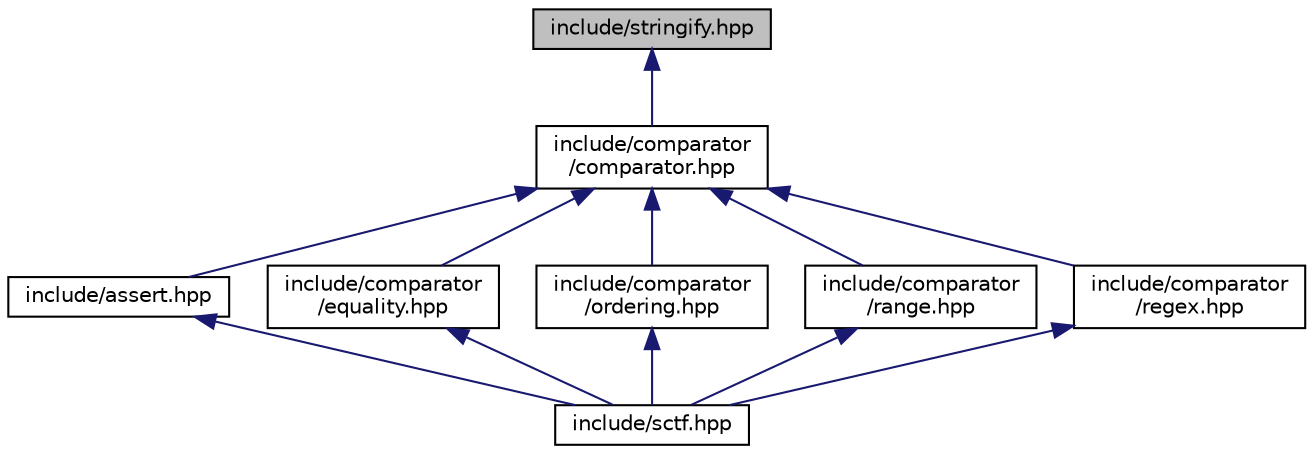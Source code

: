 digraph "include/stringify.hpp"
{
  edge [fontname="Helvetica",fontsize="10",labelfontname="Helvetica",labelfontsize="10"];
  node [fontname="Helvetica",fontsize="10",shape=record];
  Node15 [label="include/stringify.hpp",height=0.2,width=0.4,color="black", fillcolor="grey75", style="filled", fontcolor="black"];
  Node15 -> Node16 [dir="back",color="midnightblue",fontsize="10",style="solid",fontname="Helvetica"];
  Node16 [label="include/comparator\l/comparator.hpp",height=0.2,width=0.4,color="black", fillcolor="white", style="filled",URL="$comparator_8hpp.html"];
  Node16 -> Node17 [dir="back",color="midnightblue",fontsize="10",style="solid",fontname="Helvetica"];
  Node17 [label="include/assert.hpp",height=0.2,width=0.4,color="black", fillcolor="white", style="filled",URL="$assert_8hpp.html"];
  Node17 -> Node18 [dir="back",color="midnightblue",fontsize="10",style="solid",fontname="Helvetica"];
  Node18 [label="include/sctf.hpp",height=0.2,width=0.4,color="black", fillcolor="white", style="filled",URL="$sctf_8hpp.html"];
  Node16 -> Node19 [dir="back",color="midnightblue",fontsize="10",style="solid",fontname="Helvetica"];
  Node19 [label="include/comparator\l/equality.hpp",height=0.2,width=0.4,color="black", fillcolor="white", style="filled",URL="$equality_8hpp.html"];
  Node19 -> Node18 [dir="back",color="midnightblue",fontsize="10",style="solid",fontname="Helvetica"];
  Node16 -> Node20 [dir="back",color="midnightblue",fontsize="10",style="solid",fontname="Helvetica"];
  Node20 [label="include/comparator\l/ordering.hpp",height=0.2,width=0.4,color="black", fillcolor="white", style="filled",URL="$ordering_8hpp_source.html"];
  Node20 -> Node18 [dir="back",color="midnightblue",fontsize="10",style="solid",fontname="Helvetica"];
  Node16 -> Node21 [dir="back",color="midnightblue",fontsize="10",style="solid",fontname="Helvetica"];
  Node21 [label="include/comparator\l/range.hpp",height=0.2,width=0.4,color="black", fillcolor="white", style="filled",URL="$range_8hpp_source.html"];
  Node21 -> Node18 [dir="back",color="midnightblue",fontsize="10",style="solid",fontname="Helvetica"];
  Node16 -> Node22 [dir="back",color="midnightblue",fontsize="10",style="solid",fontname="Helvetica"];
  Node22 [label="include/comparator\l/regex.hpp",height=0.2,width=0.4,color="black", fillcolor="white", style="filled",URL="$comparator_2regex_8hpp_source.html"];
  Node22 -> Node18 [dir="back",color="midnightblue",fontsize="10",style="solid",fontname="Helvetica"];
}
